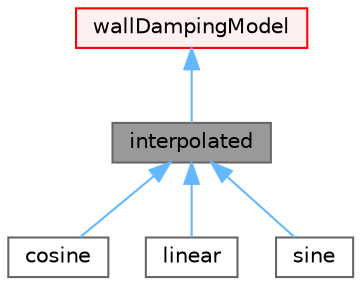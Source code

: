 digraph "interpolated"
{
 // LATEX_PDF_SIZE
  bgcolor="transparent";
  edge [fontname=Helvetica,fontsize=10,labelfontname=Helvetica,labelfontsize=10];
  node [fontname=Helvetica,fontsize=10,shape=box,height=0.2,width=0.4];
  Node1 [id="Node000001",label="interpolated",height=0.2,width=0.4,color="gray40", fillcolor="grey60", style="filled", fontcolor="black",tooltip=" "];
  Node2 -> Node1 [id="edge1_Node000001_Node000002",dir="back",color="steelblue1",style="solid",tooltip=" "];
  Node2 [id="Node000002",label="wallDampingModel",height=0.2,width=0.4,color="red", fillcolor="#FFF0F0", style="filled",URL="$classFoam_1_1wallDampingModel.html",tooltip=" "];
  Node1 -> Node4 [id="edge2_Node000001_Node000004",dir="back",color="steelblue1",style="solid",tooltip=" "];
  Node4 [id="Node000004",label="cosine",height=0.2,width=0.4,color="gray40", fillcolor="white", style="filled",URL="$classFoam_1_1wallDampingModels_1_1cosine.html",tooltip=" "];
  Node1 -> Node5 [id="edge3_Node000001_Node000005",dir="back",color="steelblue1",style="solid",tooltip=" "];
  Node5 [id="Node000005",label="linear",height=0.2,width=0.4,color="gray40", fillcolor="white", style="filled",URL="$classFoam_1_1wallDampingModels_1_1linear.html",tooltip=" "];
  Node1 -> Node6 [id="edge4_Node000001_Node000006",dir="back",color="steelblue1",style="solid",tooltip=" "];
  Node6 [id="Node000006",label="sine",height=0.2,width=0.4,color="gray40", fillcolor="white", style="filled",URL="$classFoam_1_1wallDampingModels_1_1sine.html",tooltip=" "];
}
